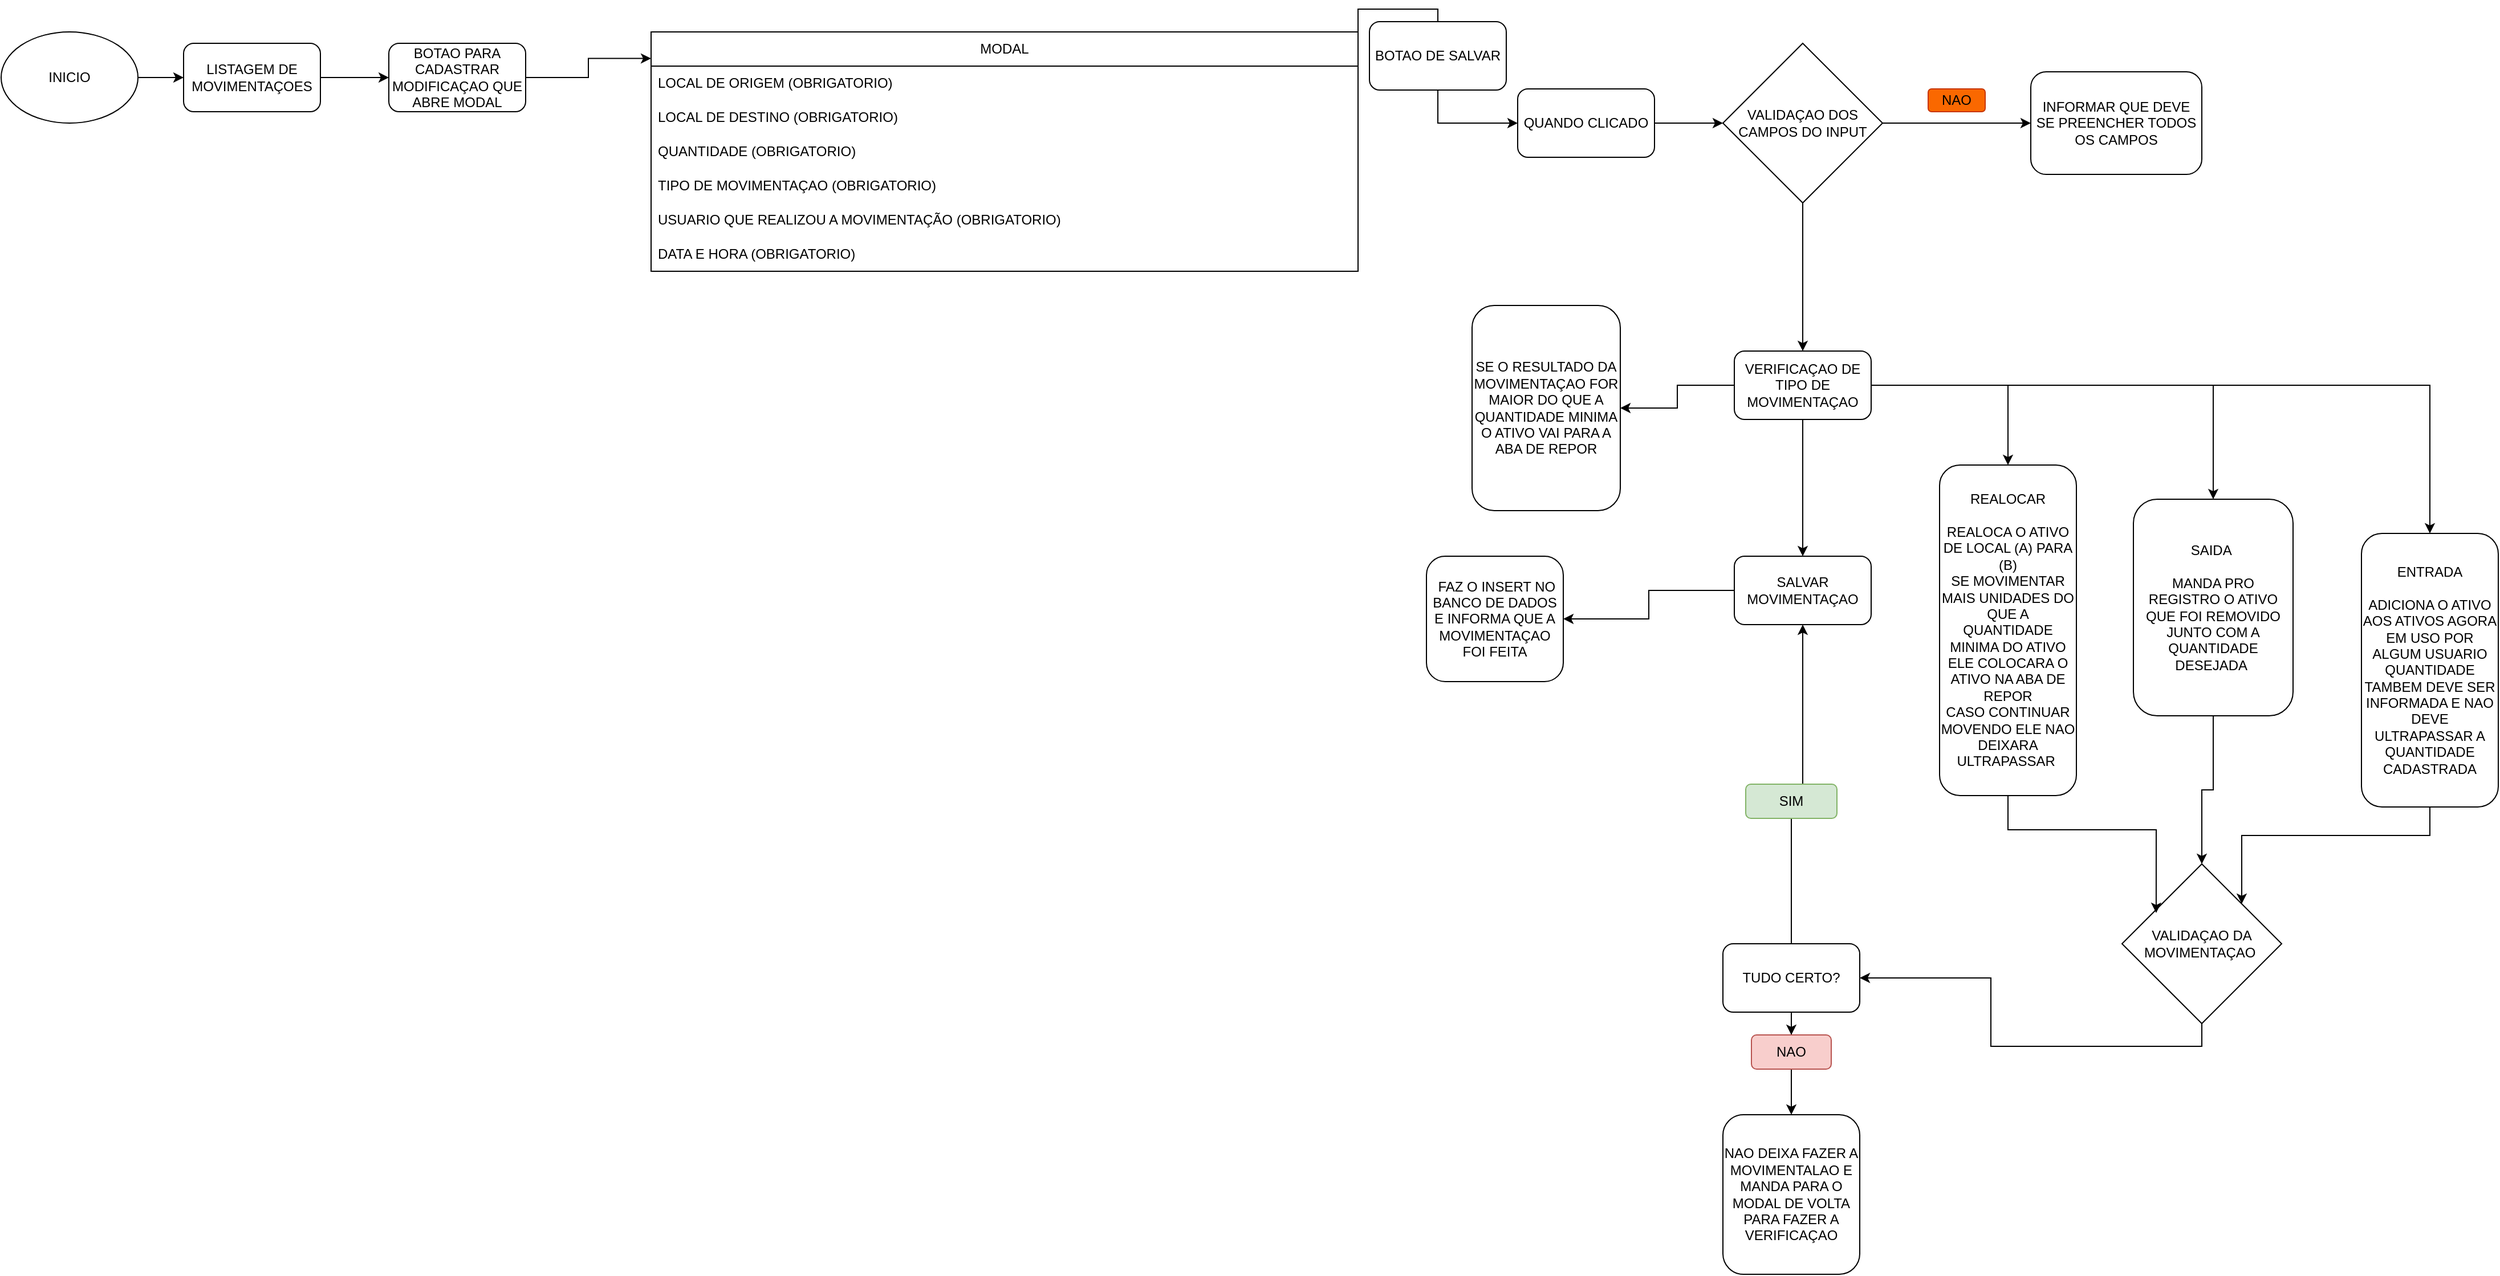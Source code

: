 <mxfile version="26.0.16">
  <diagram name="Página-1" id="4JrOt8_ZG3Bu_vAOVaab">
    <mxGraphModel dx="2207" dy="3111" grid="1" gridSize="10" guides="1" tooltips="1" connect="1" arrows="1" fold="1" page="1" pageScale="1" pageWidth="827" pageHeight="1169" math="0" shadow="0">
      <root>
        <mxCell id="0" />
        <mxCell id="1" parent="0" />
        <mxCell id="hLWS_1LUBfLctkxG03pT-1" style="edgeStyle=orthogonalEdgeStyle;rounded=0;orthogonalLoop=1;jettySize=auto;html=1;exitX=1;exitY=0.5;exitDx=0;exitDy=0;entryX=0;entryY=0.5;entryDx=0;entryDy=0;" parent="1" source="bE5q4Q5VahXJPM_DdcwQ-1" target="hLWS_1LUBfLctkxG03pT-3" edge="1">
          <mxGeometry relative="1" as="geometry" />
        </mxCell>
        <mxCell id="hLWS_1LUBfLctkxG03pT-2" value="INICIO" style="ellipse;whiteSpace=wrap;html=1;" parent="1" vertex="1">
          <mxGeometry x="-160" y="-1160" width="120" height="80" as="geometry" />
        </mxCell>
        <mxCell id="hLWS_1LUBfLctkxG03pT-3" value="BOTAO PARA CADASTRAR MODIFICAÇAO QUE ABRE MODAL" style="rounded=1;whiteSpace=wrap;html=1;" parent="1" vertex="1">
          <mxGeometry x="180" y="-1150" width="120" height="60" as="geometry" />
        </mxCell>
        <mxCell id="hLWS_1LUBfLctkxG03pT-4" style="edgeStyle=orthogonalEdgeStyle;rounded=0;orthogonalLoop=1;jettySize=auto;html=1;exitX=1;exitY=0;exitDx=0;exitDy=0;entryX=0;entryY=0.5;entryDx=0;entryDy=0;" parent="1" source="hLWS_1LUBfLctkxG03pT-5" target="hLWS_1LUBfLctkxG03pT-14" edge="1">
          <mxGeometry relative="1" as="geometry" />
        </mxCell>
        <mxCell id="hLWS_1LUBfLctkxG03pT-5" value="MODAL" style="swimlane;fontStyle=0;childLayout=stackLayout;horizontal=1;startSize=30;horizontalStack=0;resizeParent=1;resizeParentMax=0;resizeLast=0;collapsible=1;marginBottom=0;whiteSpace=wrap;html=1;" parent="1" vertex="1">
          <mxGeometry x="410" y="-1160" width="620" height="210" as="geometry" />
        </mxCell>
        <mxCell id="hLWS_1LUBfLctkxG03pT-6" value="LOCAL DE ORIGEM (OBRIGATORIO)" style="text;strokeColor=none;fillColor=none;align=left;verticalAlign=middle;spacingLeft=4;spacingRight=4;overflow=hidden;points=[[0,0.5],[1,0.5]];portConstraint=eastwest;rotatable=0;whiteSpace=wrap;html=1;" parent="hLWS_1LUBfLctkxG03pT-5" vertex="1">
          <mxGeometry y="30" width="620" height="30" as="geometry" />
        </mxCell>
        <mxCell id="hLWS_1LUBfLctkxG03pT-7" value="LOCAL DE DESTINO (OBRIGATORIO)" style="text;strokeColor=none;fillColor=none;align=left;verticalAlign=middle;spacingLeft=4;spacingRight=4;overflow=hidden;points=[[0,0.5],[1,0.5]];portConstraint=eastwest;rotatable=0;whiteSpace=wrap;html=1;" parent="hLWS_1LUBfLctkxG03pT-5" vertex="1">
          <mxGeometry y="60" width="620" height="30" as="geometry" />
        </mxCell>
        <mxCell id="hLWS_1LUBfLctkxG03pT-8" value="QUANTIDADE (OBRIGATORIO)" style="text;strokeColor=none;fillColor=none;align=left;verticalAlign=middle;spacingLeft=4;spacingRight=4;overflow=hidden;points=[[0,0.5],[1,0.5]];portConstraint=eastwest;rotatable=0;whiteSpace=wrap;html=1;" parent="hLWS_1LUBfLctkxG03pT-5" vertex="1">
          <mxGeometry y="90" width="620" height="30" as="geometry" />
        </mxCell>
        <mxCell id="hLWS_1LUBfLctkxG03pT-9" value="TIPO DE MOVIMENTAÇAO (OBRIGATORIO)" style="text;strokeColor=none;fillColor=none;align=left;verticalAlign=middle;spacingLeft=4;spacingRight=4;overflow=hidden;points=[[0,0.5],[1,0.5]];portConstraint=eastwest;rotatable=0;whiteSpace=wrap;html=1;" parent="hLWS_1LUBfLctkxG03pT-5" vertex="1">
          <mxGeometry y="120" width="620" height="30" as="geometry" />
        </mxCell>
        <mxCell id="hLWS_1LUBfLctkxG03pT-10" value="USUARIO QUE REALIZOU A MOVIMENTAÇÃO (OBRIGATORIO)" style="text;strokeColor=none;fillColor=none;align=left;verticalAlign=middle;spacingLeft=4;spacingRight=4;overflow=hidden;points=[[0,0.5],[1,0.5]];portConstraint=eastwest;rotatable=0;whiteSpace=wrap;html=1;" parent="hLWS_1LUBfLctkxG03pT-5" vertex="1">
          <mxGeometry y="150" width="620" height="30" as="geometry" />
        </mxCell>
        <mxCell id="hLWS_1LUBfLctkxG03pT-11" value="DATA E HORA (OBRIGATORIO)" style="text;strokeColor=none;fillColor=none;align=left;verticalAlign=middle;spacingLeft=4;spacingRight=4;overflow=hidden;points=[[0,0.5],[1,0.5]];portConstraint=eastwest;rotatable=0;whiteSpace=wrap;html=1;" parent="hLWS_1LUBfLctkxG03pT-5" vertex="1">
          <mxGeometry y="180" width="620" height="30" as="geometry" />
        </mxCell>
        <mxCell id="hLWS_1LUBfLctkxG03pT-12" style="edgeStyle=orthogonalEdgeStyle;rounded=0;orthogonalLoop=1;jettySize=auto;html=1;exitX=1;exitY=0.5;exitDx=0;exitDy=0;entryX=0;entryY=0.111;entryDx=0;entryDy=0;entryPerimeter=0;" parent="1" source="hLWS_1LUBfLctkxG03pT-3" target="hLWS_1LUBfLctkxG03pT-5" edge="1">
          <mxGeometry relative="1" as="geometry" />
        </mxCell>
        <mxCell id="hLWS_1LUBfLctkxG03pT-13" style="edgeStyle=orthogonalEdgeStyle;rounded=0;orthogonalLoop=1;jettySize=auto;html=1;exitX=1;exitY=0.5;exitDx=0;exitDy=0;entryX=0;entryY=0.5;entryDx=0;entryDy=0;" parent="1" source="hLWS_1LUBfLctkxG03pT-14" target="hLWS_1LUBfLctkxG03pT-17" edge="1">
          <mxGeometry relative="1" as="geometry" />
        </mxCell>
        <mxCell id="hLWS_1LUBfLctkxG03pT-14" value="QUANDO CLICADO" style="rounded=1;whiteSpace=wrap;html=1;" parent="1" vertex="1">
          <mxGeometry x="1170" y="-1110" width="120" height="60" as="geometry" />
        </mxCell>
        <mxCell id="hLWS_1LUBfLctkxG03pT-16" style="edgeStyle=orthogonalEdgeStyle;rounded=0;orthogonalLoop=1;jettySize=auto;html=1;exitX=1;exitY=0.5;exitDx=0;exitDy=0;" parent="1" source="hLWS_1LUBfLctkxG03pT-17" target="hLWS_1LUBfLctkxG03pT-20" edge="1">
          <mxGeometry relative="1" as="geometry">
            <mxPoint x="1570" y="-1080" as="targetPoint" />
          </mxGeometry>
        </mxCell>
        <mxCell id="hLWS_1LUBfLctkxG03pT-17" value="VALIDAÇAO DOS CAMPOS DO INPUT" style="rhombus;whiteSpace=wrap;html=1;" parent="1" vertex="1">
          <mxGeometry x="1350" y="-1150" width="140" height="140" as="geometry" />
        </mxCell>
        <mxCell id="hLWS_1LUBfLctkxG03pT-18" style="edgeStyle=orthogonalEdgeStyle;rounded=0;orthogonalLoop=1;jettySize=auto;html=1;exitX=0;exitY=0.5;exitDx=0;exitDy=0;entryX=1;entryY=0.5;entryDx=0;entryDy=0;" parent="1" source="hLWS_1LUBfLctkxG03pT-19" target="hLWS_1LUBfLctkxG03pT-22" edge="1">
          <mxGeometry relative="1" as="geometry" />
        </mxCell>
        <mxCell id="hLWS_1LUBfLctkxG03pT-19" value="SALVAR MOVIMENTAÇAO" style="rounded=1;whiteSpace=wrap;html=1;" parent="1" vertex="1">
          <mxGeometry x="1360" y="-700" width="120" height="60" as="geometry" />
        </mxCell>
        <mxCell id="hLWS_1LUBfLctkxG03pT-20" value="INFORMAR QUE DEVE SE PREENCHER TODOS OS CAMPOS" style="rounded=1;whiteSpace=wrap;html=1;" parent="1" vertex="1">
          <mxGeometry x="1620" y="-1125" width="150" height="90" as="geometry" />
        </mxCell>
        <mxCell id="hLWS_1LUBfLctkxG03pT-21" value="NAO" style="rounded=1;whiteSpace=wrap;html=1;fillColor=#fa6800;strokeColor=#C73500;fontColor=#000000;" parent="1" vertex="1">
          <mxGeometry x="1530" y="-1110" width="50" height="20" as="geometry" />
        </mxCell>
        <mxCell id="hLWS_1LUBfLctkxG03pT-22" value="&amp;nbsp;FAZ O INSERT NO BANCO DE DADOS E INFORMA QUE A MOVIMENTAÇAO FOI FEITA" style="rounded=1;whiteSpace=wrap;html=1;" parent="1" vertex="1">
          <mxGeometry x="1090" y="-700" width="120" height="110" as="geometry" />
        </mxCell>
        <mxCell id="hLWS_1LUBfLctkxG03pT-24" value="" style="edgeStyle=orthogonalEdgeStyle;rounded=0;orthogonalLoop=1;jettySize=auto;html=1;exitX=0.5;exitY=1;exitDx=0;exitDy=0;" parent="1" source="hLWS_1LUBfLctkxG03pT-17" target="hLWS_1LUBfLctkxG03pT-23" edge="1">
          <mxGeometry relative="1" as="geometry">
            <mxPoint x="1420" y="-870" as="targetPoint" />
            <mxPoint x="1420" y="-1010" as="sourcePoint" />
          </mxGeometry>
        </mxCell>
        <mxCell id="hLWS_1LUBfLctkxG03pT-27" style="edgeStyle=orthogonalEdgeStyle;rounded=0;orthogonalLoop=1;jettySize=auto;html=1;exitX=0.5;exitY=1;exitDx=0;exitDy=0;entryX=0.5;entryY=0;entryDx=0;entryDy=0;" parent="1" source="hLWS_1LUBfLctkxG03pT-23" target="hLWS_1LUBfLctkxG03pT-19" edge="1">
          <mxGeometry relative="1" as="geometry">
            <mxPoint x="1420" y="-900" as="targetPoint" />
          </mxGeometry>
        </mxCell>
        <mxCell id="hLWS_1LUBfLctkxG03pT-35" style="edgeStyle=orthogonalEdgeStyle;rounded=0;orthogonalLoop=1;jettySize=auto;html=1;exitX=1;exitY=0.5;exitDx=0;exitDy=0;" parent="1" source="hLWS_1LUBfLctkxG03pT-23" target="hLWS_1LUBfLctkxG03pT-36" edge="1">
          <mxGeometry relative="1" as="geometry">
            <mxPoint x="1750" y="-850" as="targetPoint" />
          </mxGeometry>
        </mxCell>
        <mxCell id="hLWS_1LUBfLctkxG03pT-37" style="edgeStyle=orthogonalEdgeStyle;rounded=0;orthogonalLoop=1;jettySize=auto;html=1;exitX=1;exitY=0.5;exitDx=0;exitDy=0;" parent="1" source="hLWS_1LUBfLctkxG03pT-23" target="hLWS_1LUBfLctkxG03pT-38" edge="1">
          <mxGeometry relative="1" as="geometry">
            <mxPoint x="1950" y="-850" as="targetPoint" />
          </mxGeometry>
        </mxCell>
        <mxCell id="bE5q4Q5VahXJPM_DdcwQ-4" style="edgeStyle=orthogonalEdgeStyle;rounded=0;orthogonalLoop=1;jettySize=auto;html=1;exitX=0;exitY=0.5;exitDx=0;exitDy=0;entryX=1;entryY=0.5;entryDx=0;entryDy=0;" edge="1" parent="1" source="hLWS_1LUBfLctkxG03pT-23" target="hLWS_1LUBfLctkxG03pT-32">
          <mxGeometry relative="1" as="geometry" />
        </mxCell>
        <mxCell id="hLWS_1LUBfLctkxG03pT-23" value="VERIFICAÇAO DE TIPO DE MOVIMENTAÇAO" style="rounded=1;whiteSpace=wrap;html=1;" parent="1" vertex="1">
          <mxGeometry x="1360" y="-880" width="120" height="60" as="geometry" />
        </mxCell>
        <mxCell id="hLWS_1LUBfLctkxG03pT-32" value="SE O RESULTADO DA MOVIMENTAÇAO FOR MAIOR DO QUE A QUANTIDADE MINIMA O ATIVO VAI PARA A ABA DE REPOR" style="rounded=1;whiteSpace=wrap;html=1;" parent="1" vertex="1">
          <mxGeometry x="1130" y="-920" width="130" height="180" as="geometry" />
        </mxCell>
        <mxCell id="hLWS_1LUBfLctkxG03pT-33" value="REALOCAR&lt;br&gt;&lt;br&gt;REALOCA O ATIVO DE LOCAL (A) PARA (B&lt;span style=&quot;background-color: transparent; color: light-dark(rgb(0, 0, 0), rgb(255, 255, 255));&quot;&gt;)&lt;/span&gt;&lt;div&gt;SE MOVIMENTAR MAIS UNIDADES DO QUE A QUANTIDADE MINIMA DO ATIVO ELE COLOCARA O ATIVO NA ABA DE REPOR&lt;/div&gt;&lt;div&gt;CASO CONTINUAR MOVENDO ELE NAO DEIXARA ULTRAPASSAR&amp;nbsp;&lt;/div&gt;" style="rounded=1;whiteSpace=wrap;html=1;" parent="1" vertex="1">
          <mxGeometry x="1540" y="-780" width="120" height="290" as="geometry" />
        </mxCell>
        <mxCell id="hLWS_1LUBfLctkxG03pT-34" style="edgeStyle=orthogonalEdgeStyle;rounded=0;orthogonalLoop=1;jettySize=auto;html=1;exitX=1;exitY=0.5;exitDx=0;exitDy=0;" parent="1" source="hLWS_1LUBfLctkxG03pT-23" target="hLWS_1LUBfLctkxG03pT-33" edge="1">
          <mxGeometry relative="1" as="geometry" />
        </mxCell>
        <mxCell id="hLWS_1LUBfLctkxG03pT-41" style="edgeStyle=orthogonalEdgeStyle;rounded=0;orthogonalLoop=1;jettySize=auto;html=1;exitX=0.5;exitY=1;exitDx=0;exitDy=0;" parent="1" source="hLWS_1LUBfLctkxG03pT-36" target="hLWS_1LUBfLctkxG03pT-39" edge="1">
          <mxGeometry relative="1" as="geometry" />
        </mxCell>
        <mxCell id="hLWS_1LUBfLctkxG03pT-36" value="SAIDA&amp;nbsp;&lt;br&gt;&lt;br&gt;&lt;div&gt;MANDA PRO REGISTRO O ATIVO QUE FOI REMOVIDO JUNTO COM A QUANTIDADE DESEJADA&amp;nbsp;&lt;/div&gt;" style="rounded=1;whiteSpace=wrap;html=1;" parent="1" vertex="1">
          <mxGeometry x="1710" y="-750" width="140" height="190" as="geometry" />
        </mxCell>
        <mxCell id="hLWS_1LUBfLctkxG03pT-44" style="edgeStyle=orthogonalEdgeStyle;rounded=0;orthogonalLoop=1;jettySize=auto;html=1;exitX=0.5;exitY=1;exitDx=0;exitDy=0;entryX=1;entryY=0;entryDx=0;entryDy=0;" parent="1" source="hLWS_1LUBfLctkxG03pT-38" target="hLWS_1LUBfLctkxG03pT-39" edge="1">
          <mxGeometry relative="1" as="geometry" />
        </mxCell>
        <mxCell id="hLWS_1LUBfLctkxG03pT-38" value="ENTRADA&lt;div&gt;&lt;br&gt;&lt;/div&gt;&lt;div&gt;ADICIONA O ATIVO AOS ATIVOS AGORA EM USO POR ALGUM USUARIO&lt;/div&gt;&lt;div&gt;QUANTIDADE TAMBEM DEVE SER INFORMADA E NAO DEVE ULTRAPASSAR A QUANTIDADE CADASTRADA&lt;/div&gt;" style="rounded=1;whiteSpace=wrap;html=1;" parent="1" vertex="1">
          <mxGeometry x="1910" y="-720" width="120" height="240" as="geometry" />
        </mxCell>
        <mxCell id="hLWS_1LUBfLctkxG03pT-45" style="edgeStyle=orthogonalEdgeStyle;rounded=0;orthogonalLoop=1;jettySize=auto;html=1;exitX=0.5;exitY=1;exitDx=0;exitDy=0;" parent="1" source="hLWS_1LUBfLctkxG03pT-39" target="hLWS_1LUBfLctkxG03pT-46" edge="1">
          <mxGeometry relative="1" as="geometry">
            <mxPoint x="1410" y="-330" as="targetPoint" />
          </mxGeometry>
        </mxCell>
        <mxCell id="hLWS_1LUBfLctkxG03pT-39" value="VALIDAÇAO DA MOVIMENTAÇAO&amp;nbsp;" style="rhombus;whiteSpace=wrap;html=1;" parent="1" vertex="1">
          <mxGeometry x="1700" y="-430" width="140" height="140" as="geometry" />
        </mxCell>
        <mxCell id="hLWS_1LUBfLctkxG03pT-40" style="edgeStyle=orthogonalEdgeStyle;rounded=0;orthogonalLoop=1;jettySize=auto;html=1;exitX=0.5;exitY=1;exitDx=0;exitDy=0;entryX=0.214;entryY=0.307;entryDx=0;entryDy=0;entryPerimeter=0;" parent="1" source="hLWS_1LUBfLctkxG03pT-33" target="hLWS_1LUBfLctkxG03pT-39" edge="1">
          <mxGeometry relative="1" as="geometry" />
        </mxCell>
        <mxCell id="hLWS_1LUBfLctkxG03pT-47" style="edgeStyle=orthogonalEdgeStyle;rounded=0;orthogonalLoop=1;jettySize=auto;html=1;exitX=0.5;exitY=0;exitDx=0;exitDy=0;entryX=0.5;entryY=1;entryDx=0;entryDy=0;" parent="1" source="hLWS_1LUBfLctkxG03pT-46" target="hLWS_1LUBfLctkxG03pT-19" edge="1">
          <mxGeometry relative="1" as="geometry" />
        </mxCell>
        <mxCell id="hLWS_1LUBfLctkxG03pT-49" style="edgeStyle=orthogonalEdgeStyle;rounded=0;orthogonalLoop=1;jettySize=auto;html=1;exitX=0.5;exitY=1;exitDx=0;exitDy=0;" parent="1" source="hLWS_1LUBfLctkxG03pT-51" target="hLWS_1LUBfLctkxG03pT-50" edge="1">
          <mxGeometry relative="1" as="geometry">
            <mxPoint x="1410" y="-180" as="targetPoint" />
          </mxGeometry>
        </mxCell>
        <mxCell id="hLWS_1LUBfLctkxG03pT-46" value="TUDO CERTO?" style="rounded=1;whiteSpace=wrap;html=1;" parent="1" vertex="1">
          <mxGeometry x="1350" y="-360" width="120" height="60" as="geometry" />
        </mxCell>
        <mxCell id="hLWS_1LUBfLctkxG03pT-48" value="SIM" style="rounded=1;whiteSpace=wrap;html=1;fillColor=#d5e8d4;strokeColor=#82b366;" parent="1" vertex="1">
          <mxGeometry x="1370" y="-500" width="80" height="30" as="geometry" />
        </mxCell>
        <mxCell id="hLWS_1LUBfLctkxG03pT-50" value="NAO DEIXA FAZER A MOVIMENTALAO E MANDA PARA O MODAL DE VOLTA PARA FAZER A VERIFICAÇAO" style="rounded=1;whiteSpace=wrap;html=1;" parent="1" vertex="1">
          <mxGeometry x="1350" y="-210" width="120" height="140" as="geometry" />
        </mxCell>
        <mxCell id="hLWS_1LUBfLctkxG03pT-52" value="" style="edgeStyle=orthogonalEdgeStyle;rounded=0;orthogonalLoop=1;jettySize=auto;html=1;exitX=0.5;exitY=1;exitDx=0;exitDy=0;" parent="1" source="hLWS_1LUBfLctkxG03pT-46" target="hLWS_1LUBfLctkxG03pT-51" edge="1">
          <mxGeometry relative="1" as="geometry">
            <mxPoint x="1410" y="-210" as="targetPoint" />
            <mxPoint x="1410" y="-300" as="sourcePoint" />
          </mxGeometry>
        </mxCell>
        <mxCell id="hLWS_1LUBfLctkxG03pT-51" value="NAO" style="rounded=1;whiteSpace=wrap;html=1;fillColor=#f8cecc;strokeColor=#b85450;" parent="1" vertex="1">
          <mxGeometry x="1375" y="-280" width="70" height="30" as="geometry" />
        </mxCell>
        <mxCell id="bE5q4Q5VahXJPM_DdcwQ-2" value="" style="edgeStyle=orthogonalEdgeStyle;rounded=0;orthogonalLoop=1;jettySize=auto;html=1;exitX=1;exitY=0.5;exitDx=0;exitDy=0;entryX=0;entryY=0.5;entryDx=0;entryDy=0;" edge="1" parent="1" source="hLWS_1LUBfLctkxG03pT-2" target="bE5q4Q5VahXJPM_DdcwQ-1">
          <mxGeometry relative="1" as="geometry">
            <mxPoint x="-40" y="-1120" as="sourcePoint" />
            <mxPoint x="180" y="-1120" as="targetPoint" />
          </mxGeometry>
        </mxCell>
        <mxCell id="bE5q4Q5VahXJPM_DdcwQ-1" value="LISTAGEM DE MOVIMENTAÇOES" style="rounded=1;whiteSpace=wrap;html=1;" vertex="1" parent="1">
          <mxGeometry y="-1150" width="120" height="60" as="geometry" />
        </mxCell>
        <mxCell id="bE5q4Q5VahXJPM_DdcwQ-3" value="BOTAO DE SALVAR" style="rounded=1;whiteSpace=wrap;html=1;" vertex="1" parent="1">
          <mxGeometry x="1040" y="-1169" width="120" height="60" as="geometry" />
        </mxCell>
      </root>
    </mxGraphModel>
  </diagram>
</mxfile>
